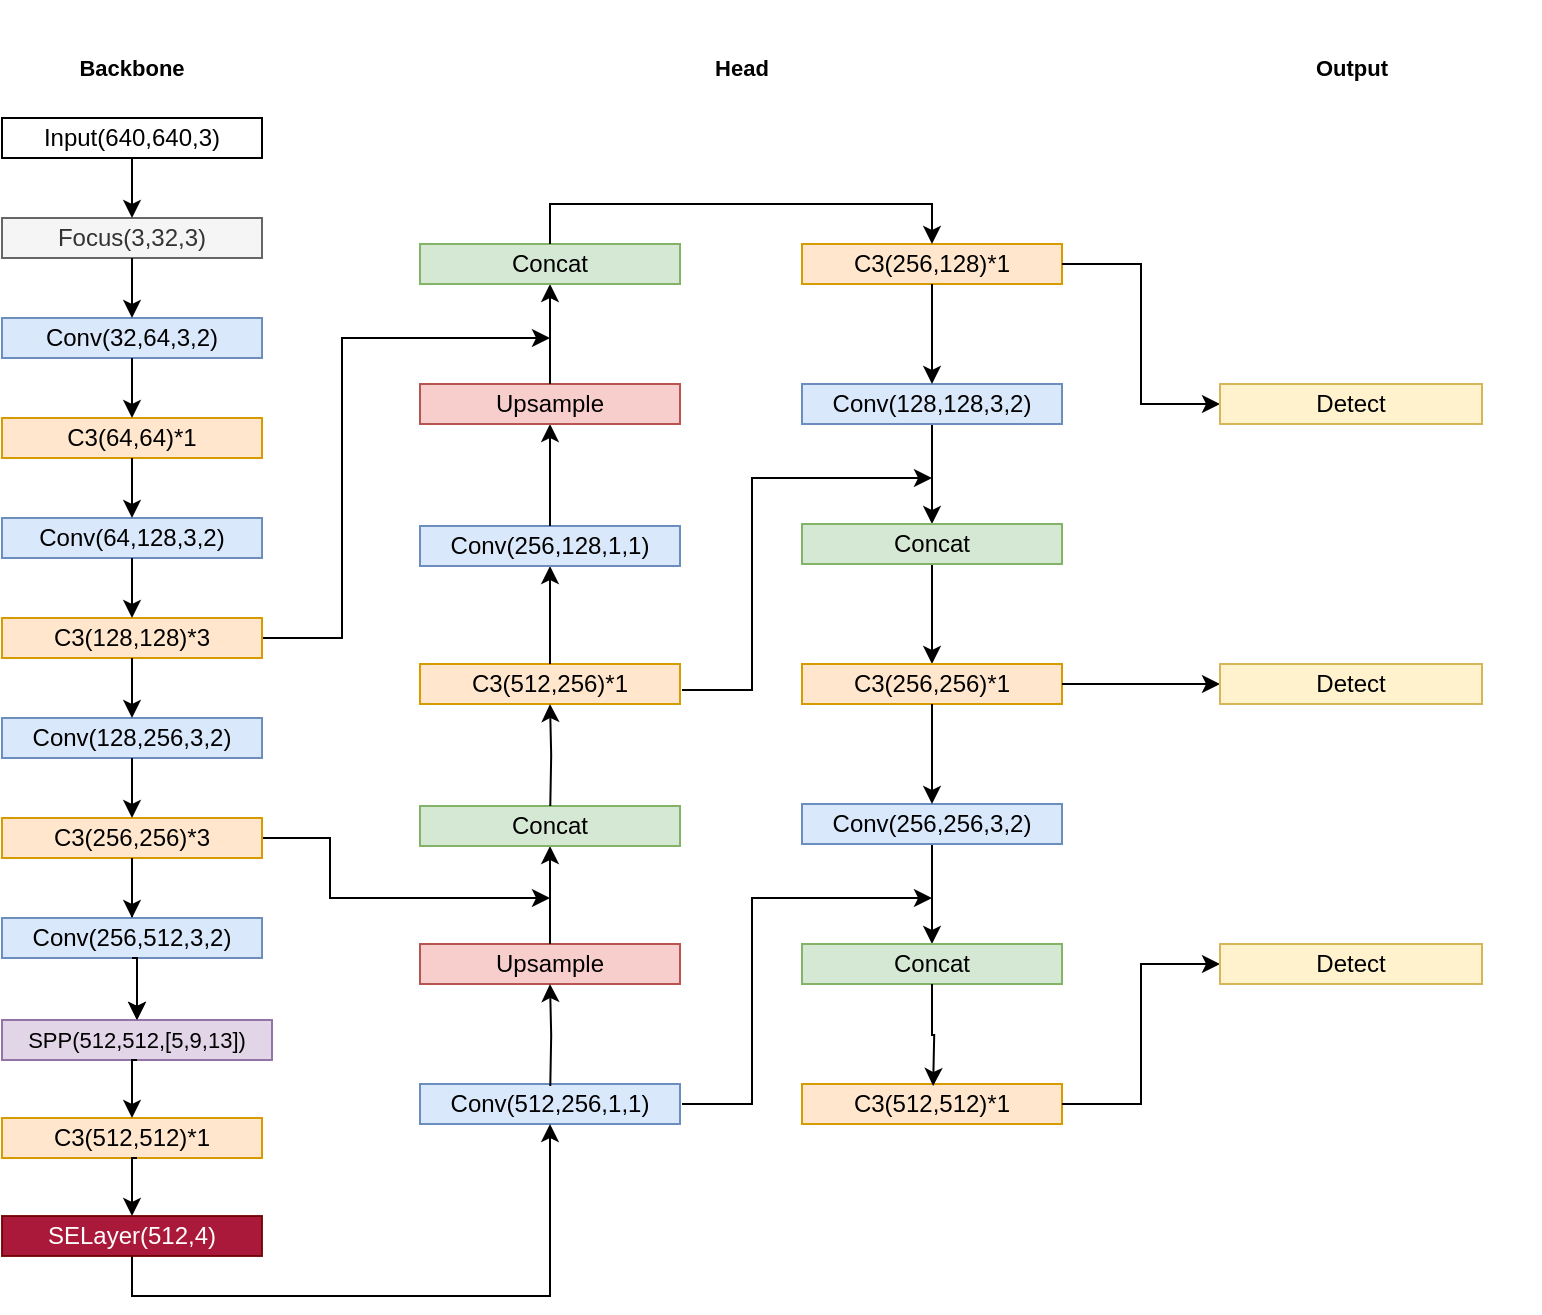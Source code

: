 <mxfile version="17.4.5" type="github">
  <diagram id="5gOkCH1_vrZO8kRT5rNJ" name="第 1 页">
    <mxGraphModel dx="820" dy="1910" grid="1" gridSize="10" guides="1" tooltips="1" connect="1" arrows="1" fold="1" page="1" pageScale="1" pageWidth="827" pageHeight="1169" math="0" shadow="0">
      <root>
        <mxCell id="0" />
        <mxCell id="1" parent="0" />
        <mxCell id="nTik9bspRSJ3n6U7tSx7-71" value="" style="group" vertex="1" connectable="0" parent="1">
          <mxGeometry x="229" y="-25" width="769" height="579" as="geometry" />
        </mxCell>
        <mxCell id="nTik9bspRSJ3n6U7tSx7-72" value="" style="group" vertex="1" connectable="0" parent="nTik9bspRSJ3n6U7tSx7-71">
          <mxGeometry x="209" y="122" width="130" height="440" as="geometry" />
        </mxCell>
        <mxCell id="nTik9bspRSJ3n6U7tSx7-73" value="Conv(512,256,1,1)" style="rounded=0;whiteSpace=wrap;html=1;fillColor=#dae8fc;strokeColor=#6c8ebf;" vertex="1" parent="nTik9bspRSJ3n6U7tSx7-72">
          <mxGeometry y="420" width="130" height="20" as="geometry" />
        </mxCell>
        <mxCell id="nTik9bspRSJ3n6U7tSx7-74" value="Upsample" style="rounded=0;whiteSpace=wrap;html=1;fillColor=#f8cecc;strokeColor=#b85450;" vertex="1" parent="nTik9bspRSJ3n6U7tSx7-72">
          <mxGeometry y="350" width="130" height="20" as="geometry" />
        </mxCell>
        <mxCell id="nTik9bspRSJ3n6U7tSx7-75" style="edgeStyle=orthogonalEdgeStyle;rounded=0;orthogonalLoop=1;jettySize=auto;html=1;exitX=0.5;exitY=0;exitDx=0;exitDy=0;entryX=0.5;entryY=1;entryDx=0;entryDy=0;fontSize=11;" edge="1" parent="nTik9bspRSJ3n6U7tSx7-72" source="nTik9bspRSJ3n6U7tSx7-74" target="nTik9bspRSJ3n6U7tSx7-76">
          <mxGeometry relative="1" as="geometry" />
        </mxCell>
        <mxCell id="nTik9bspRSJ3n6U7tSx7-76" value="Concat" style="rounded=0;whiteSpace=wrap;html=1;fillColor=#d5e8d4;strokeColor=#82b366;" vertex="1" parent="nTik9bspRSJ3n6U7tSx7-72">
          <mxGeometry y="281" width="130" height="20" as="geometry" />
        </mxCell>
        <mxCell id="nTik9bspRSJ3n6U7tSx7-77" value="C3(512,256)*1" style="rounded=0;whiteSpace=wrap;html=1;fillColor=#ffe6cc;strokeColor=#d79b00;" vertex="1" parent="nTik9bspRSJ3n6U7tSx7-72">
          <mxGeometry y="210" width="130" height="20" as="geometry" />
        </mxCell>
        <mxCell id="nTik9bspRSJ3n6U7tSx7-78" style="edgeStyle=orthogonalEdgeStyle;rounded=0;orthogonalLoop=1;jettySize=auto;html=1;fontSize=11;entryX=0.5;entryY=1;entryDx=0;entryDy=0;" edge="1" parent="nTik9bspRSJ3n6U7tSx7-72" source="nTik9bspRSJ3n6U7tSx7-77" target="nTik9bspRSJ3n6U7tSx7-79">
          <mxGeometry relative="1" as="geometry" />
        </mxCell>
        <mxCell id="nTik9bspRSJ3n6U7tSx7-79" value="Conv(256,128,1,1)" style="rounded=0;whiteSpace=wrap;html=1;fillColor=#dae8fc;strokeColor=#6c8ebf;" vertex="1" parent="nTik9bspRSJ3n6U7tSx7-72">
          <mxGeometry y="141" width="130" height="20" as="geometry" />
        </mxCell>
        <mxCell id="nTik9bspRSJ3n6U7tSx7-80" style="edgeStyle=orthogonalEdgeStyle;rounded=0;orthogonalLoop=1;jettySize=auto;html=1;exitX=0.5;exitY=0;exitDx=0;exitDy=0;entryX=0.5;entryY=1;entryDx=0;entryDy=0;fontSize=11;" edge="1" parent="nTik9bspRSJ3n6U7tSx7-72" source="nTik9bspRSJ3n6U7tSx7-79" target="nTik9bspRSJ3n6U7tSx7-81">
          <mxGeometry relative="1" as="geometry" />
        </mxCell>
        <mxCell id="nTik9bspRSJ3n6U7tSx7-81" value="Upsample" style="rounded=0;whiteSpace=wrap;html=1;fillColor=#f8cecc;strokeColor=#b85450;" vertex="1" parent="nTik9bspRSJ3n6U7tSx7-72">
          <mxGeometry y="70" width="130" height="20" as="geometry" />
        </mxCell>
        <mxCell id="nTik9bspRSJ3n6U7tSx7-82" style="edgeStyle=orthogonalEdgeStyle;rounded=0;orthogonalLoop=1;jettySize=auto;html=1;exitX=0.5;exitY=0;exitDx=0;exitDy=0;entryX=0.5;entryY=1;entryDx=0;entryDy=0;fontSize=11;" edge="1" parent="nTik9bspRSJ3n6U7tSx7-72" source="nTik9bspRSJ3n6U7tSx7-81" target="nTik9bspRSJ3n6U7tSx7-83">
          <mxGeometry relative="1" as="geometry" />
        </mxCell>
        <mxCell id="nTik9bspRSJ3n6U7tSx7-83" value="Concat" style="rounded=0;whiteSpace=wrap;html=1;fillColor=#d5e8d4;strokeColor=#82b366;" vertex="1" parent="nTik9bspRSJ3n6U7tSx7-72">
          <mxGeometry width="130" height="20" as="geometry" />
        </mxCell>
        <mxCell id="nTik9bspRSJ3n6U7tSx7-84" value="" style="group" vertex="1" connectable="0" parent="nTik9bspRSJ3n6U7tSx7-71">
          <mxGeometry x="400" y="122" width="130" height="440" as="geometry" />
        </mxCell>
        <mxCell id="nTik9bspRSJ3n6U7tSx7-85" value="C3(256,128)*1" style="rounded=0;whiteSpace=wrap;html=1;fillColor=#ffe6cc;strokeColor=#d79b00;" vertex="1" parent="nTik9bspRSJ3n6U7tSx7-84">
          <mxGeometry width="130" height="20" as="geometry" />
        </mxCell>
        <mxCell id="nTik9bspRSJ3n6U7tSx7-86" style="edgeStyle=orthogonalEdgeStyle;rounded=0;orthogonalLoop=1;jettySize=auto;html=1;exitX=0.5;exitY=1;exitDx=0;exitDy=0;entryX=0.5;entryY=0;entryDx=0;entryDy=0;fontSize=11;" edge="1" parent="nTik9bspRSJ3n6U7tSx7-84" source="nTik9bspRSJ3n6U7tSx7-87" target="nTik9bspRSJ3n6U7tSx7-90">
          <mxGeometry relative="1" as="geometry" />
        </mxCell>
        <mxCell id="nTik9bspRSJ3n6U7tSx7-87" value="Conv(128,128,3,2)" style="rounded=0;whiteSpace=wrap;html=1;fillColor=#dae8fc;strokeColor=#6c8ebf;" vertex="1" parent="nTik9bspRSJ3n6U7tSx7-84">
          <mxGeometry y="70" width="130" height="20" as="geometry" />
        </mxCell>
        <mxCell id="nTik9bspRSJ3n6U7tSx7-88" style="edgeStyle=orthogonalEdgeStyle;rounded=0;orthogonalLoop=1;jettySize=auto;html=1;exitX=0.5;exitY=1;exitDx=0;exitDy=0;entryX=0.5;entryY=0;entryDx=0;entryDy=0;fontSize=11;" edge="1" parent="nTik9bspRSJ3n6U7tSx7-84" source="nTik9bspRSJ3n6U7tSx7-85" target="nTik9bspRSJ3n6U7tSx7-87">
          <mxGeometry relative="1" as="geometry" />
        </mxCell>
        <mxCell id="nTik9bspRSJ3n6U7tSx7-89" style="edgeStyle=orthogonalEdgeStyle;rounded=0;orthogonalLoop=1;jettySize=auto;html=1;exitX=0.5;exitY=1;exitDx=0;exitDy=0;entryX=0.5;entryY=0;entryDx=0;entryDy=0;fontSize=11;" edge="1" parent="nTik9bspRSJ3n6U7tSx7-84" source="nTik9bspRSJ3n6U7tSx7-90" target="nTik9bspRSJ3n6U7tSx7-91">
          <mxGeometry relative="1" as="geometry" />
        </mxCell>
        <mxCell id="nTik9bspRSJ3n6U7tSx7-90" value="Concat" style="rounded=0;whiteSpace=wrap;html=1;fillColor=#d5e8d4;strokeColor=#82b366;" vertex="1" parent="nTik9bspRSJ3n6U7tSx7-84">
          <mxGeometry y="140" width="130" height="20" as="geometry" />
        </mxCell>
        <mxCell id="nTik9bspRSJ3n6U7tSx7-91" value="C3(256,256)*1" style="rounded=0;whiteSpace=wrap;html=1;fillColor=#ffe6cc;strokeColor=#d79b00;" vertex="1" parent="nTik9bspRSJ3n6U7tSx7-84">
          <mxGeometry y="210" width="130" height="20" as="geometry" />
        </mxCell>
        <mxCell id="nTik9bspRSJ3n6U7tSx7-92" style="edgeStyle=orthogonalEdgeStyle;rounded=0;orthogonalLoop=1;jettySize=auto;html=1;exitX=0.5;exitY=1;exitDx=0;exitDy=0;entryX=0.5;entryY=0;entryDx=0;entryDy=0;fontSize=11;" edge="1" parent="nTik9bspRSJ3n6U7tSx7-84" source="nTik9bspRSJ3n6U7tSx7-93" target="nTik9bspRSJ3n6U7tSx7-95">
          <mxGeometry relative="1" as="geometry" />
        </mxCell>
        <mxCell id="nTik9bspRSJ3n6U7tSx7-93" value="Conv(256,256,3,2)" style="rounded=0;whiteSpace=wrap;html=1;fillColor=#dae8fc;strokeColor=#6c8ebf;" vertex="1" parent="nTik9bspRSJ3n6U7tSx7-84">
          <mxGeometry y="280" width="130" height="20" as="geometry" />
        </mxCell>
        <mxCell id="nTik9bspRSJ3n6U7tSx7-94" style="edgeStyle=orthogonalEdgeStyle;rounded=0;orthogonalLoop=1;jettySize=auto;html=1;exitX=0.5;exitY=1;exitDx=0;exitDy=0;entryX=0.5;entryY=0;entryDx=0;entryDy=0;fontSize=11;" edge="1" parent="nTik9bspRSJ3n6U7tSx7-84" source="nTik9bspRSJ3n6U7tSx7-91" target="nTik9bspRSJ3n6U7tSx7-93">
          <mxGeometry relative="1" as="geometry" />
        </mxCell>
        <mxCell id="nTik9bspRSJ3n6U7tSx7-95" value="Concat" style="rounded=0;whiteSpace=wrap;html=1;fillColor=#d5e8d4;strokeColor=#82b366;" vertex="1" parent="nTik9bspRSJ3n6U7tSx7-84">
          <mxGeometry y="350" width="130" height="20" as="geometry" />
        </mxCell>
        <mxCell id="nTik9bspRSJ3n6U7tSx7-96" value="C3(512,512)*1" style="rounded=0;whiteSpace=wrap;html=1;fillColor=#ffe6cc;strokeColor=#d79b00;" vertex="1" parent="nTik9bspRSJ3n6U7tSx7-84">
          <mxGeometry y="420" width="130" height="20" as="geometry" />
        </mxCell>
        <mxCell id="nTik9bspRSJ3n6U7tSx7-97" style="edgeStyle=orthogonalEdgeStyle;rounded=0;orthogonalLoop=1;jettySize=auto;html=1;exitX=0.5;exitY=1;exitDx=0;exitDy=0;fontSize=11;entryX=0.5;entryY=1;entryDx=0;entryDy=0;" edge="1" parent="nTik9bspRSJ3n6U7tSx7-71" target="nTik9bspRSJ3n6U7tSx7-77">
          <mxGeometry relative="1" as="geometry">
            <mxPoint x="274.143" y="403" as="sourcePoint" />
          </mxGeometry>
        </mxCell>
        <mxCell id="nTik9bspRSJ3n6U7tSx7-98" style="edgeStyle=orthogonalEdgeStyle;rounded=0;orthogonalLoop=1;jettySize=auto;html=1;exitX=0.5;exitY=1;exitDx=0;exitDy=0;fontSize=11;entryX=0.5;entryY=1;entryDx=0;entryDy=0;" edge="1" parent="nTik9bspRSJ3n6U7tSx7-71" target="nTik9bspRSJ3n6U7tSx7-74">
          <mxGeometry relative="1" as="geometry">
            <mxPoint x="274.143" y="543" as="sourcePoint" />
          </mxGeometry>
        </mxCell>
        <mxCell id="nTik9bspRSJ3n6U7tSx7-99" style="edgeStyle=orthogonalEdgeStyle;rounded=0;orthogonalLoop=1;jettySize=auto;html=1;exitX=0.5;exitY=1;exitDx=0;exitDy=0;fontSize=11;" edge="1" parent="nTik9bspRSJ3n6U7tSx7-71" source="nTik9bspRSJ3n6U7tSx7-95">
          <mxGeometry relative="1" as="geometry">
            <mxPoint x="465.571" y="543" as="targetPoint" />
          </mxGeometry>
        </mxCell>
        <mxCell id="nTik9bspRSJ3n6U7tSx7-100" value="Backbone" style="text;html=1;strokeColor=none;fillColor=none;align=center;verticalAlign=middle;whiteSpace=wrap;rounded=0;fontSize=11;strokeWidth=2;fontStyle=1;flipV=1;" vertex="1" parent="nTik9bspRSJ3n6U7tSx7-71">
          <mxGeometry x="35" y="19" width="60" height="30" as="geometry" />
        </mxCell>
        <mxCell id="nTik9bspRSJ3n6U7tSx7-101" value="Head" style="text;html=1;strokeColor=none;fillColor=none;align=center;verticalAlign=middle;whiteSpace=wrap;rounded=0;fontSize=11;strokeWidth=2;fontStyle=1;flipV=1;" vertex="1" parent="nTik9bspRSJ3n6U7tSx7-71">
          <mxGeometry x="340" y="19" width="60" height="30" as="geometry" />
        </mxCell>
        <mxCell id="nTik9bspRSJ3n6U7tSx7-102" value="Output" style="text;html=1;strokeColor=none;fillColor=none;align=center;verticalAlign=middle;whiteSpace=wrap;rounded=0;fontSize=11;strokeWidth=2;fontStyle=1;flipV=1;" vertex="1" parent="nTik9bspRSJ3n6U7tSx7-71">
          <mxGeometry x="644.5" y="19" width="60" height="30" as="geometry" />
        </mxCell>
        <mxCell id="nTik9bspRSJ3n6U7tSx7-103" style="edgeStyle=orthogonalEdgeStyle;rounded=0;orthogonalLoop=1;jettySize=auto;html=1;fontSize=11;" edge="1" parent="nTik9bspRSJ3n6U7tSx7-71">
          <mxGeometry relative="1" as="geometry">
            <mxPoint x="274" y="169" as="targetPoint" />
            <mxPoint x="130" y="319" as="sourcePoint" />
            <Array as="points">
              <mxPoint x="170" y="319" />
              <mxPoint x="170" y="169" />
            </Array>
          </mxGeometry>
        </mxCell>
        <mxCell id="nTik9bspRSJ3n6U7tSx7-104" style="edgeStyle=orthogonalEdgeStyle;rounded=0;orthogonalLoop=1;jettySize=auto;html=1;fontSize=11;" edge="1" parent="nTik9bspRSJ3n6U7tSx7-71">
          <mxGeometry relative="1" as="geometry">
            <mxPoint x="274" y="449" as="targetPoint" />
            <mxPoint x="130" y="419" as="sourcePoint" />
            <Array as="points">
              <mxPoint x="164" y="419" />
              <mxPoint x="164" y="449" />
            </Array>
          </mxGeometry>
        </mxCell>
        <mxCell id="nTik9bspRSJ3n6U7tSx7-105" style="edgeStyle=orthogonalEdgeStyle;rounded=0;orthogonalLoop=1;jettySize=auto;html=1;exitX=0.5;exitY=0;exitDx=0;exitDy=0;entryX=0.5;entryY=0;entryDx=0;entryDy=0;fontSize=11;" edge="1" parent="nTik9bspRSJ3n6U7tSx7-71" source="nTik9bspRSJ3n6U7tSx7-83" target="nTik9bspRSJ3n6U7tSx7-85">
          <mxGeometry relative="1" as="geometry" />
        </mxCell>
        <mxCell id="nTik9bspRSJ3n6U7tSx7-106" style="edgeStyle=orthogonalEdgeStyle;rounded=0;orthogonalLoop=1;jettySize=auto;html=1;fontSize=11;" edge="1" parent="nTik9bspRSJ3n6U7tSx7-71">
          <mxGeometry relative="1" as="geometry">
            <mxPoint x="465" y="239" as="targetPoint" />
            <mxPoint x="340" y="345" as="sourcePoint" />
            <Array as="points">
              <mxPoint x="340" y="345" />
              <mxPoint x="375" y="345" />
              <mxPoint x="375" y="239" />
            </Array>
          </mxGeometry>
        </mxCell>
        <mxCell id="nTik9bspRSJ3n6U7tSx7-107" style="edgeStyle=orthogonalEdgeStyle;rounded=0;orthogonalLoop=1;jettySize=auto;html=1;fontSize=11;" edge="1" parent="nTik9bspRSJ3n6U7tSx7-71">
          <mxGeometry relative="1" as="geometry">
            <mxPoint x="465" y="449" as="targetPoint" />
            <mxPoint x="340" y="552" as="sourcePoint" />
            <Array as="points">
              <mxPoint x="375" y="552" />
            </Array>
          </mxGeometry>
        </mxCell>
        <mxCell id="nTik9bspRSJ3n6U7tSx7-108" style="edgeStyle=orthogonalEdgeStyle;rounded=0;orthogonalLoop=1;jettySize=auto;html=1;exitX=1;exitY=0.5;exitDx=0;exitDy=0;entryX=0;entryY=0.5;entryDx=0;entryDy=0;fontSize=11;" edge="1" parent="nTik9bspRSJ3n6U7tSx7-71" source="nTik9bspRSJ3n6U7tSx7-96" target="nTik9bspRSJ3n6U7tSx7-136">
          <mxGeometry relative="1" as="geometry" />
        </mxCell>
        <mxCell id="nTik9bspRSJ3n6U7tSx7-109" style="edgeStyle=orthogonalEdgeStyle;rounded=0;orthogonalLoop=1;jettySize=auto;html=1;exitX=1;exitY=0.5;exitDx=0;exitDy=0;entryX=0;entryY=0.5;entryDx=0;entryDy=0;fontSize=11;" edge="1" parent="nTik9bspRSJ3n6U7tSx7-71" source="nTik9bspRSJ3n6U7tSx7-91" target="nTik9bspRSJ3n6U7tSx7-135">
          <mxGeometry relative="1" as="geometry" />
        </mxCell>
        <mxCell id="nTik9bspRSJ3n6U7tSx7-110" style="edgeStyle=orthogonalEdgeStyle;rounded=0;orthogonalLoop=1;jettySize=auto;html=1;exitX=1;exitY=0.5;exitDx=0;exitDy=0;entryX=0;entryY=0.5;entryDx=0;entryDy=0;fontSize=11;" edge="1" parent="nTik9bspRSJ3n6U7tSx7-71" source="nTik9bspRSJ3n6U7tSx7-85" target="nTik9bspRSJ3n6U7tSx7-134">
          <mxGeometry relative="1" as="geometry" />
        </mxCell>
        <mxCell id="nTik9bspRSJ3n6U7tSx7-111" value="Input(640,640,3)" style="rounded=0;whiteSpace=wrap;html=1;" vertex="1" parent="nTik9bspRSJ3n6U7tSx7-71">
          <mxGeometry y="59" width="130" height="20" as="geometry" />
        </mxCell>
        <mxCell id="nTik9bspRSJ3n6U7tSx7-112" value="Focus(3,32,3)" style="rounded=0;whiteSpace=wrap;html=1;fillColor=#f5f5f5;strokeColor=#666666;fontColor=#333333;" vertex="1" parent="nTik9bspRSJ3n6U7tSx7-71">
          <mxGeometry y="109" width="130" height="20" as="geometry" />
        </mxCell>
        <mxCell id="nTik9bspRSJ3n6U7tSx7-113" style="edgeStyle=orthogonalEdgeStyle;rounded=0;orthogonalLoop=1;jettySize=auto;html=1;exitX=0.5;exitY=1;exitDx=0;exitDy=0;entryX=0.5;entryY=0;entryDx=0;entryDy=0;fontSize=11;" edge="1" parent="nTik9bspRSJ3n6U7tSx7-71" source="nTik9bspRSJ3n6U7tSx7-111" target="nTik9bspRSJ3n6U7tSx7-112">
          <mxGeometry relative="1" as="geometry" />
        </mxCell>
        <mxCell id="nTik9bspRSJ3n6U7tSx7-114" value="Conv(32,64,3,2)" style="rounded=0;whiteSpace=wrap;html=1;fillColor=#dae8fc;strokeColor=#6c8ebf;" vertex="1" parent="nTik9bspRSJ3n6U7tSx7-71">
          <mxGeometry y="159" width="130" height="20" as="geometry" />
        </mxCell>
        <mxCell id="nTik9bspRSJ3n6U7tSx7-115" style="edgeStyle=orthogonalEdgeStyle;rounded=0;orthogonalLoop=1;jettySize=auto;html=1;exitX=0.5;exitY=1;exitDx=0;exitDy=0;fontSize=11;" edge="1" parent="nTik9bspRSJ3n6U7tSx7-71" source="nTik9bspRSJ3n6U7tSx7-112" target="nTik9bspRSJ3n6U7tSx7-114">
          <mxGeometry relative="1" as="geometry" />
        </mxCell>
        <mxCell id="nTik9bspRSJ3n6U7tSx7-116" value="C3(64,64)*1" style="rounded=0;whiteSpace=wrap;html=1;fillColor=#ffe6cc;strokeColor=#d79b00;" vertex="1" parent="nTik9bspRSJ3n6U7tSx7-71">
          <mxGeometry y="209" width="130" height="20" as="geometry" />
        </mxCell>
        <mxCell id="nTik9bspRSJ3n6U7tSx7-117" style="edgeStyle=orthogonalEdgeStyle;rounded=0;orthogonalLoop=1;jettySize=auto;html=1;exitX=0.5;exitY=1;exitDx=0;exitDy=0;entryX=0.5;entryY=0;entryDx=0;entryDy=0;fontSize=11;" edge="1" parent="nTik9bspRSJ3n6U7tSx7-71" source="nTik9bspRSJ3n6U7tSx7-114" target="nTik9bspRSJ3n6U7tSx7-116">
          <mxGeometry relative="1" as="geometry" />
        </mxCell>
        <mxCell id="nTik9bspRSJ3n6U7tSx7-118" value="Conv(64,128,3,2)" style="rounded=0;whiteSpace=wrap;html=1;fillColor=#dae8fc;strokeColor=#6c8ebf;" vertex="1" parent="nTik9bspRSJ3n6U7tSx7-71">
          <mxGeometry y="259" width="130" height="20" as="geometry" />
        </mxCell>
        <mxCell id="nTik9bspRSJ3n6U7tSx7-119" style="edgeStyle=orthogonalEdgeStyle;rounded=0;orthogonalLoop=1;jettySize=auto;html=1;exitX=0.5;exitY=1;exitDx=0;exitDy=0;entryX=0.5;entryY=0;entryDx=0;entryDy=0;fontSize=11;" edge="1" parent="nTik9bspRSJ3n6U7tSx7-71" source="nTik9bspRSJ3n6U7tSx7-116" target="nTik9bspRSJ3n6U7tSx7-118">
          <mxGeometry relative="1" as="geometry" />
        </mxCell>
        <mxCell id="nTik9bspRSJ3n6U7tSx7-120" value="C3(128,128)*3" style="rounded=0;whiteSpace=wrap;html=1;fillColor=#ffe6cc;strokeColor=#d79b00;" vertex="1" parent="nTik9bspRSJ3n6U7tSx7-71">
          <mxGeometry y="309" width="130" height="20" as="geometry" />
        </mxCell>
        <mxCell id="nTik9bspRSJ3n6U7tSx7-121" style="edgeStyle=orthogonalEdgeStyle;rounded=0;orthogonalLoop=1;jettySize=auto;html=1;exitX=0.5;exitY=1;exitDx=0;exitDy=0;entryX=0.5;entryY=0;entryDx=0;entryDy=0;fontSize=11;" edge="1" parent="nTik9bspRSJ3n6U7tSx7-71" source="nTik9bspRSJ3n6U7tSx7-118" target="nTik9bspRSJ3n6U7tSx7-120">
          <mxGeometry relative="1" as="geometry" />
        </mxCell>
        <mxCell id="nTik9bspRSJ3n6U7tSx7-122" value="Conv(128,256,3,2)" style="rounded=0;whiteSpace=wrap;html=1;fillColor=#dae8fc;strokeColor=#6c8ebf;" vertex="1" parent="nTik9bspRSJ3n6U7tSx7-71">
          <mxGeometry y="359" width="130" height="20" as="geometry" />
        </mxCell>
        <mxCell id="nTik9bspRSJ3n6U7tSx7-123" style="edgeStyle=orthogonalEdgeStyle;rounded=0;orthogonalLoop=1;jettySize=auto;html=1;exitX=0.5;exitY=1;exitDx=0;exitDy=0;entryX=0.5;entryY=0;entryDx=0;entryDy=0;fontSize=11;" edge="1" parent="nTik9bspRSJ3n6U7tSx7-71" source="nTik9bspRSJ3n6U7tSx7-120" target="nTik9bspRSJ3n6U7tSx7-122">
          <mxGeometry relative="1" as="geometry" />
        </mxCell>
        <mxCell id="nTik9bspRSJ3n6U7tSx7-124" value="" style="edgeStyle=orthogonalEdgeStyle;rounded=0;orthogonalLoop=1;jettySize=auto;html=1;" edge="1" parent="nTik9bspRSJ3n6U7tSx7-71" source="nTik9bspRSJ3n6U7tSx7-125" target="nTik9bspRSJ3n6U7tSx7-129">
          <mxGeometry relative="1" as="geometry" />
        </mxCell>
        <mxCell id="nTik9bspRSJ3n6U7tSx7-125" value="C3(256,256)*3" style="rounded=0;whiteSpace=wrap;html=1;fillColor=#ffe6cc;strokeColor=#d79b00;" vertex="1" parent="nTik9bspRSJ3n6U7tSx7-71">
          <mxGeometry y="409" width="130" height="20" as="geometry" />
        </mxCell>
        <mxCell id="nTik9bspRSJ3n6U7tSx7-126" style="edgeStyle=orthogonalEdgeStyle;rounded=0;orthogonalLoop=1;jettySize=auto;html=1;exitX=0.5;exitY=1;exitDx=0;exitDy=0;entryX=0.5;entryY=0;entryDx=0;entryDy=0;fontSize=11;" edge="1" parent="nTik9bspRSJ3n6U7tSx7-71" source="nTik9bspRSJ3n6U7tSx7-122" target="nTik9bspRSJ3n6U7tSx7-125">
          <mxGeometry relative="1" as="geometry" />
        </mxCell>
        <mxCell id="nTik9bspRSJ3n6U7tSx7-127" value="Conv(256,512,3,2)" style="rounded=0;whiteSpace=wrap;html=1;fillColor=#dae8fc;strokeColor=#6c8ebf;" vertex="1" parent="nTik9bspRSJ3n6U7tSx7-71">
          <mxGeometry y="459" width="130" height="20" as="geometry" />
        </mxCell>
        <mxCell id="nTik9bspRSJ3n6U7tSx7-128" style="edgeStyle=orthogonalEdgeStyle;rounded=0;orthogonalLoop=1;jettySize=auto;html=1;exitX=0.5;exitY=1;exitDx=0;exitDy=0;entryX=0.5;entryY=0;entryDx=0;entryDy=0;fontSize=11;" edge="1" parent="nTik9bspRSJ3n6U7tSx7-71" source="nTik9bspRSJ3n6U7tSx7-125" target="nTik9bspRSJ3n6U7tSx7-127">
          <mxGeometry relative="1" as="geometry" />
        </mxCell>
        <mxCell id="nTik9bspRSJ3n6U7tSx7-129" value="&lt;font style=&quot;font-size: 11px&quot;&gt;SPP(512,512,[5,9,13])&lt;/font&gt;" style="rounded=0;whiteSpace=wrap;html=1;fillColor=#e1d5e7;strokeColor=#9673a6;" vertex="1" parent="nTik9bspRSJ3n6U7tSx7-71">
          <mxGeometry y="510" width="135" height="20" as="geometry" />
        </mxCell>
        <mxCell id="nTik9bspRSJ3n6U7tSx7-130" style="edgeStyle=orthogonalEdgeStyle;rounded=0;orthogonalLoop=1;jettySize=auto;html=1;exitX=0.5;exitY=1;exitDx=0;exitDy=0;entryX=0.5;entryY=0;entryDx=0;entryDy=0;fontSize=11;" edge="1" parent="nTik9bspRSJ3n6U7tSx7-71" source="nTik9bspRSJ3n6U7tSx7-127" target="nTik9bspRSJ3n6U7tSx7-129">
          <mxGeometry relative="1" as="geometry" />
        </mxCell>
        <mxCell id="nTik9bspRSJ3n6U7tSx7-131" value="C3(512,512)*1" style="rounded=0;whiteSpace=wrap;html=1;fillColor=#ffe6cc;strokeColor=#d79b00;" vertex="1" parent="nTik9bspRSJ3n6U7tSx7-71">
          <mxGeometry y="559" width="130" height="20" as="geometry" />
        </mxCell>
        <mxCell id="nTik9bspRSJ3n6U7tSx7-132" style="edgeStyle=orthogonalEdgeStyle;rounded=0;orthogonalLoop=1;jettySize=auto;html=1;exitX=0.5;exitY=1;exitDx=0;exitDy=0;entryX=0.5;entryY=0;entryDx=0;entryDy=0;fontSize=11;" edge="1" parent="nTik9bspRSJ3n6U7tSx7-71" source="nTik9bspRSJ3n6U7tSx7-129" target="nTik9bspRSJ3n6U7tSx7-131">
          <mxGeometry relative="1" as="geometry" />
        </mxCell>
        <mxCell id="nTik9bspRSJ3n6U7tSx7-133" value="" style="group" vertex="1" connectable="0" parent="nTik9bspRSJ3n6U7tSx7-71">
          <mxGeometry x="609" y="192" width="131" height="300" as="geometry" />
        </mxCell>
        <mxCell id="nTik9bspRSJ3n6U7tSx7-134" value="Detect" style="rounded=0;whiteSpace=wrap;html=1;fillColor=#fff2cc;strokeColor=#d6b656;container=0;" vertex="1" parent="nTik9bspRSJ3n6U7tSx7-133">
          <mxGeometry width="131" height="20" as="geometry" />
        </mxCell>
        <mxCell id="nTik9bspRSJ3n6U7tSx7-135" value="Detect" style="rounded=0;whiteSpace=wrap;html=1;fillColor=#fff2cc;strokeColor=#d6b656;container=0;" vertex="1" parent="nTik9bspRSJ3n6U7tSx7-133">
          <mxGeometry y="140" width="131" height="20" as="geometry" />
        </mxCell>
        <mxCell id="nTik9bspRSJ3n6U7tSx7-136" value="Detect" style="rounded=0;whiteSpace=wrap;html=1;fillColor=#fff2cc;strokeColor=#d6b656;container=0;" vertex="1" parent="nTik9bspRSJ3n6U7tSx7-133">
          <mxGeometry y="280" width="131" height="20" as="geometry" />
        </mxCell>
        <mxCell id="nTik9bspRSJ3n6U7tSx7-137" style="edgeStyle=orthogonalEdgeStyle;rounded=0;orthogonalLoop=1;jettySize=auto;html=1;exitX=0.5;exitY=1;exitDx=0;exitDy=0;entryX=0.5;entryY=1;entryDx=0;entryDy=0;" edge="1" parent="1" source="nTik9bspRSJ3n6U7tSx7-138" target="nTik9bspRSJ3n6U7tSx7-73">
          <mxGeometry relative="1" as="geometry" />
        </mxCell>
        <mxCell id="nTik9bspRSJ3n6U7tSx7-138" value="SELayer(512,4)" style="rounded=0;whiteSpace=wrap;html=1;fillColor=#a20025;strokeColor=#6F0000;fontColor=#ffffff;opacity=90;" vertex="1" parent="1">
          <mxGeometry x="229" y="583" width="130" height="20" as="geometry" />
        </mxCell>
        <mxCell id="nTik9bspRSJ3n6U7tSx7-139" style="edgeStyle=orthogonalEdgeStyle;rounded=0;orthogonalLoop=1;jettySize=auto;html=1;exitX=0.5;exitY=1;exitDx=0;exitDy=0;entryX=0.5;entryY=0;entryDx=0;entryDy=0;fontSize=11;" edge="1" parent="1">
          <mxGeometry relative="1" as="geometry">
            <mxPoint x="296.5" y="554" as="sourcePoint" />
            <mxPoint x="294.0" y="583" as="targetPoint" />
          </mxGeometry>
        </mxCell>
      </root>
    </mxGraphModel>
  </diagram>
</mxfile>

